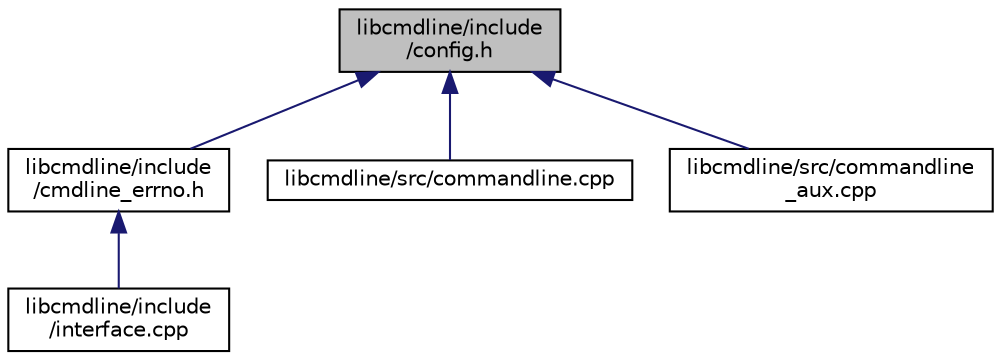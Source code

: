 digraph "libcmdline/include/config.h"
{
 // LATEX_PDF_SIZE
  edge [fontname="Helvetica",fontsize="10",labelfontname="Helvetica",labelfontsize="10"];
  node [fontname="Helvetica",fontsize="10",shape=record];
  Node1 [label="libcmdline/include\l/config.h",height=0.2,width=0.4,color="black", fillcolor="grey75", style="filled", fontcolor="black",tooltip=" "];
  Node1 -> Node2 [dir="back",color="midnightblue",fontsize="10",style="solid",fontname="Helvetica"];
  Node2 [label="libcmdline/include\l/cmdline_errno.h",height=0.2,width=0.4,color="black", fillcolor="white", style="filled",URL="$d3/df0/cmdline__errno_8h.html",tooltip=" "];
  Node2 -> Node3 [dir="back",color="midnightblue",fontsize="10",style="solid",fontname="Helvetica"];
  Node3 [label="libcmdline/include\l/interface.cpp",height=0.2,width=0.4,color="black", fillcolor="white", style="filled",URL="$db/db7/interface_8cpp.html",tooltip=" "];
  Node1 -> Node4 [dir="back",color="midnightblue",fontsize="10",style="solid",fontname="Helvetica"];
  Node4 [label="libcmdline/src/commandline.cpp",height=0.2,width=0.4,color="black", fillcolor="white", style="filled",URL="$df/d0d/commandline_8cpp.html",tooltip=" "];
  Node1 -> Node5 [dir="back",color="midnightblue",fontsize="10",style="solid",fontname="Helvetica"];
  Node5 [label="libcmdline/src/commandline\l_aux.cpp",height=0.2,width=0.4,color="black", fillcolor="white", style="filled",URL="$d6/d92/commandline__aux_8cpp.html",tooltip=" "];
}
